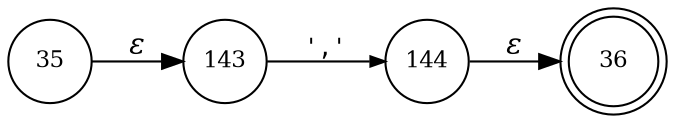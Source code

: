 digraph ATN {
rankdir=LR;
s36[fontsize=11, label="36", shape=doublecircle, fixedsize=true, width=.6];
s144[fontsize=11,label="144", shape=circle, fixedsize=true, width=.55, peripheries=1];
s35[fontsize=11,label="35", shape=circle, fixedsize=true, width=.55, peripheries=1];
s143[fontsize=11,label="143", shape=circle, fixedsize=true, width=.55, peripheries=1];
s35 -> s143 [fontname="Times-Italic", label="&epsilon;"];
s143 -> s144 [fontsize=11, fontname="Courier", arrowsize=.7, label = "','", arrowhead = normal];
s144 -> s36 [fontname="Times-Italic", label="&epsilon;"];
}